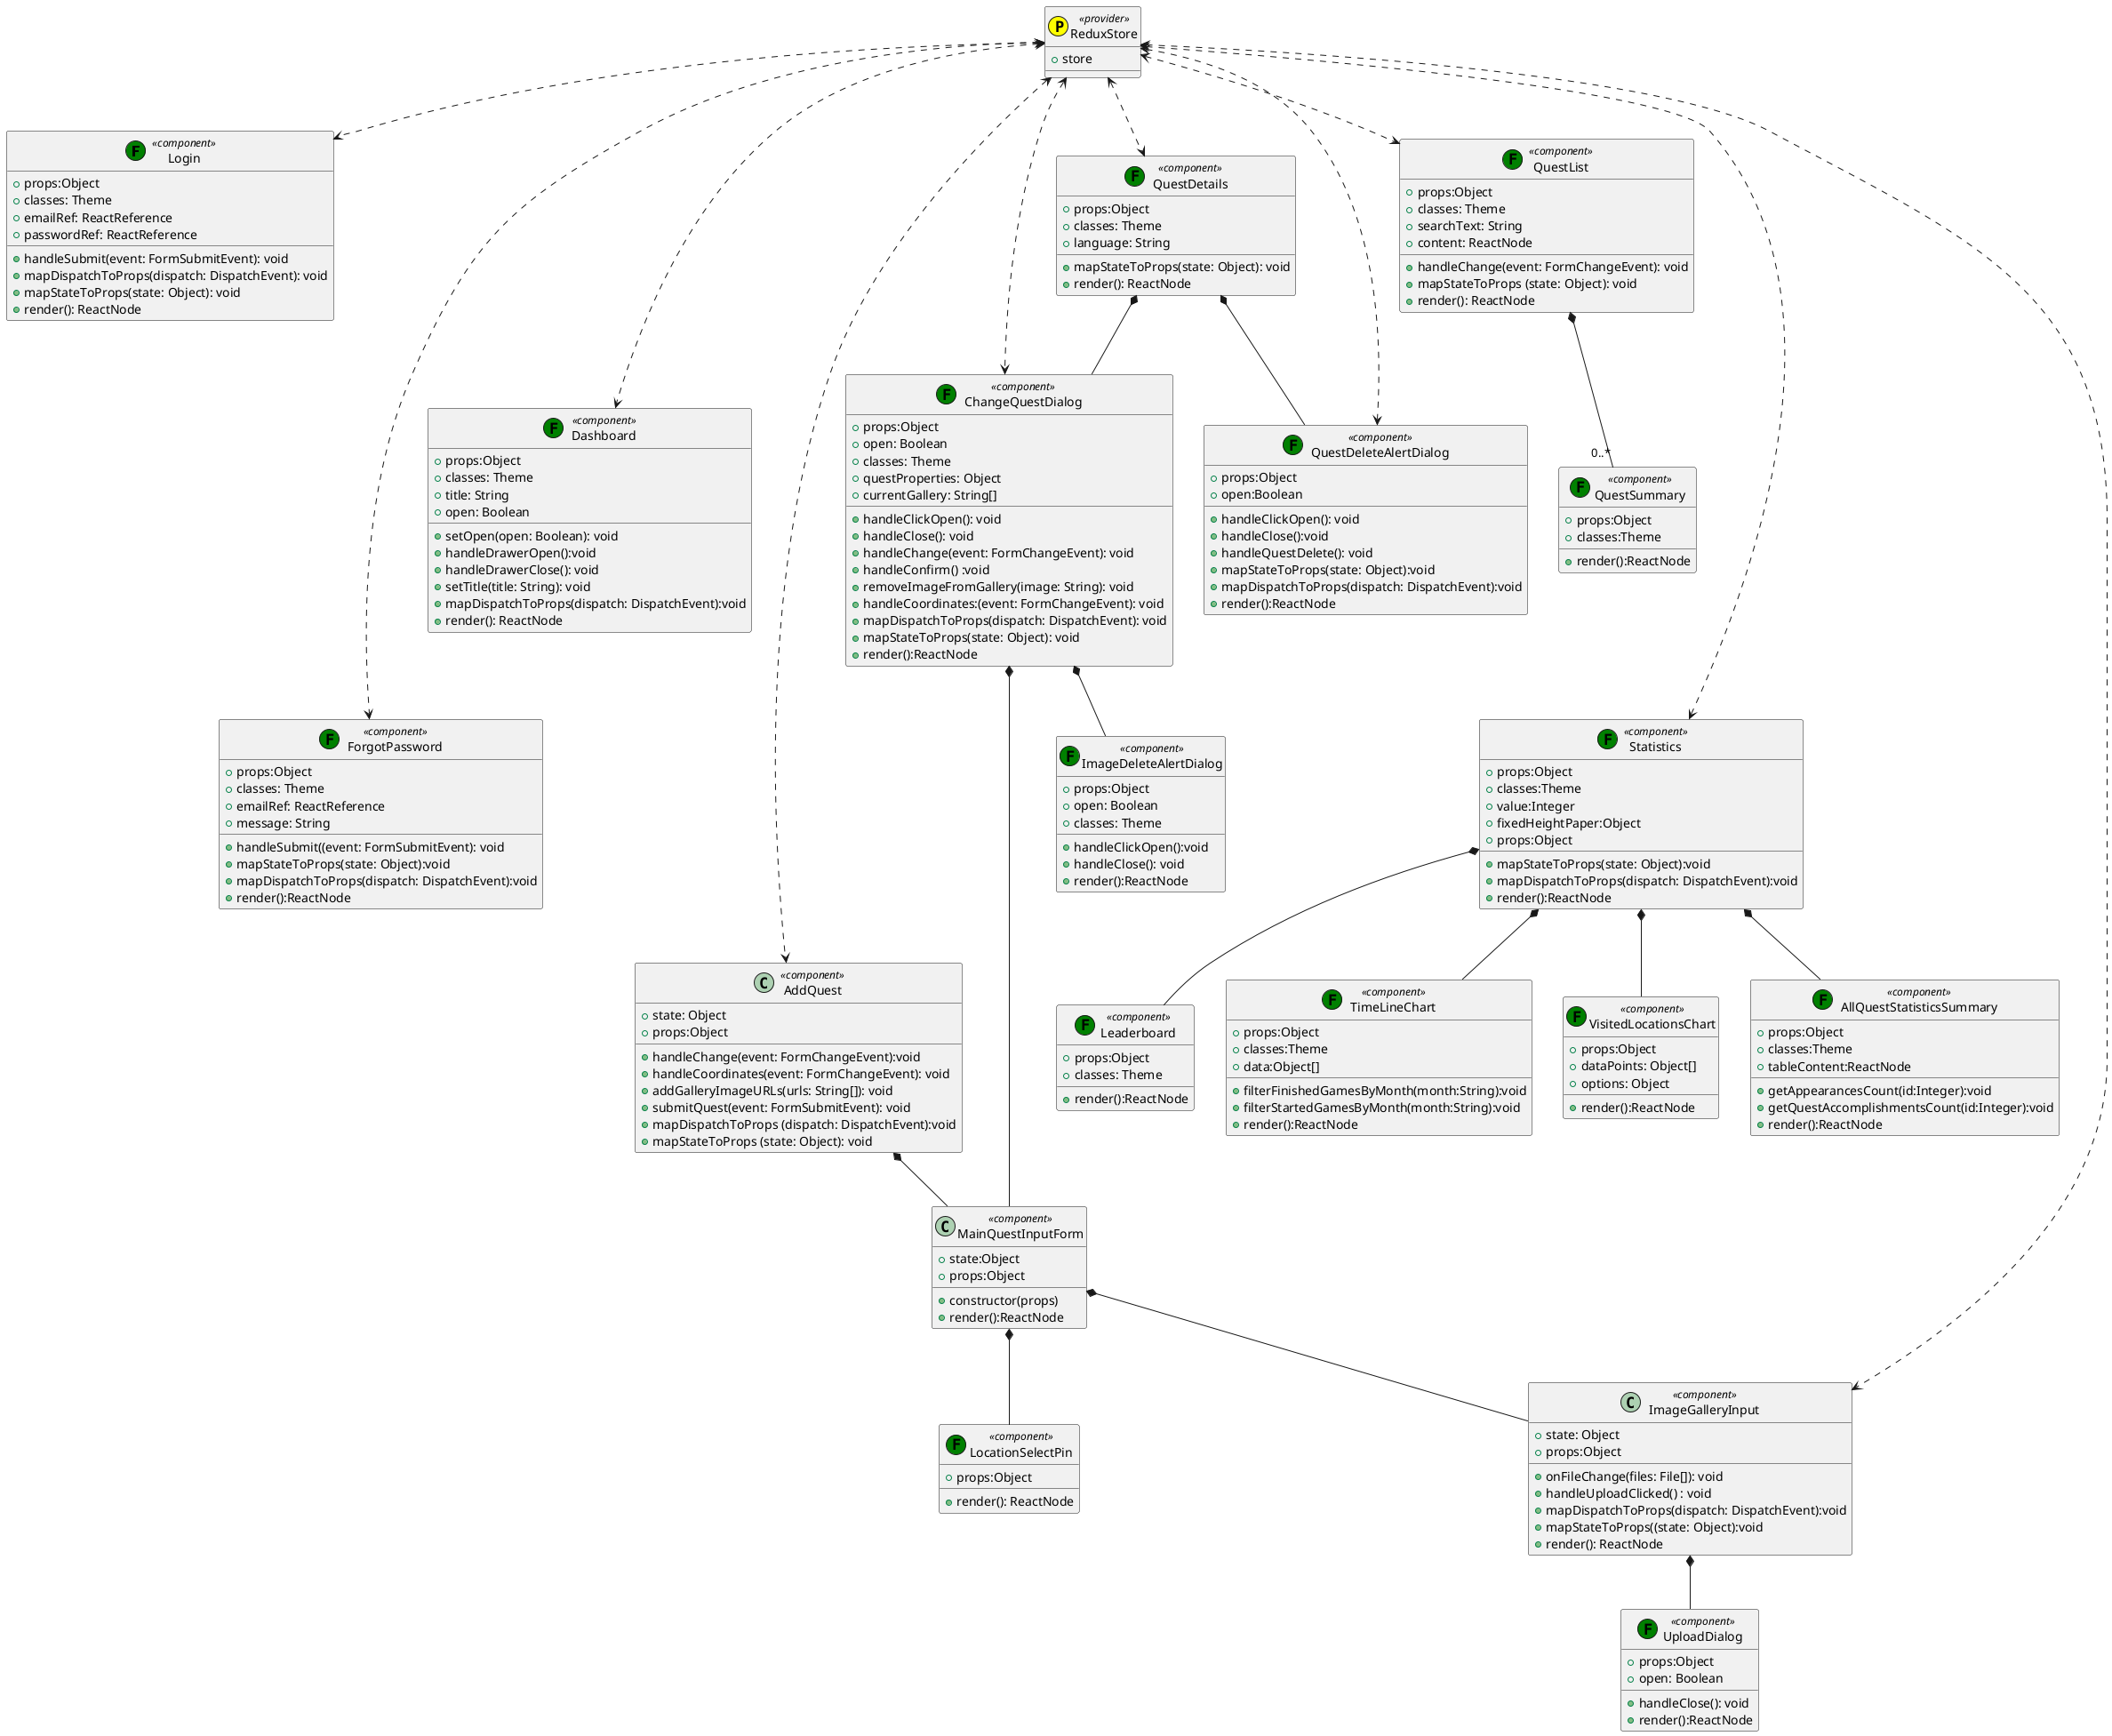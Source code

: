 @startuml
'https://plantuml.com/class-diagram

class Login <<(F, green) component>>
{
    +props:Object
    +classes: Theme
    +emailRef: ReactReference
    +passwordRef: ReactReference
    +handleSubmit(event: FormSubmitEvent): void
    +mapDispatchToProps(dispatch: DispatchEvent): void
    +mapStateToProps(state: Object): void
    +render(): ReactNode
}

class ForgotPassword <<(F, green) component>>
{
    +props:Object
    +classes: Theme
    +emailRef: ReactReference
    +message: String
    +handleSubmit((event: FormSubmitEvent): void
    +mapStateToProps(state: Object):void
    +mapDispatchToProps(dispatch: DispatchEvent):void
    +render():ReactNode
}

class Dashboard <<(F, green) component>>
{
    +props:Object
    +classes: Theme
    +title: String
    +open: Boolean
    +setOpen(open: Boolean): void
    +handleDrawerOpen():void
    +handleDrawerClose(): void
    +setTitle(title: String): void
    +mapDispatchToProps(dispatch: DispatchEvent):void
    +render(): ReactNode
}

class AddQuest <<component>>
{
    +state: Object
    +props:Object
    +handleChange(event: FormChangeEvent):void
    +handleCoordinates(event: FormChangeEvent): void
    +addGalleryImageURLs(urls: String[]): void
    +submitQuest(event: FormSubmitEvent): void
    +mapDispatchToProps (dispatch: DispatchEvent):void
    +mapStateToProps (state: Object): void

}

class QuestDetails <<(F, green) component>>
{
    +props:Object
    +classes: Theme
    +language: String
    +mapStateToProps(state: Object): void
    +render(): ReactNode
}

class QuestList <<(F, green) component>>
{
   +props:Object
    +classes: Theme
    +searchText: String
    +content: ReactNode
    +handleChange(event: FormChangeEvent): void
    +mapStateToProps (state: Object): void
    +render(): ReactNode
}

class QuestSummary <<(F, green) component>>
{
   +props:Object
    +classes:Theme
    +render():ReactNode
}

class ReduxStore <<(P, yellow) provider>>
{
    +store
}

class MainQuestInputForm <<component>>
{
    +state:Object
    +props:Object
    +constructor(props)
    +render():ReactNode
}

class ChangeQuestDialog <<(F, green) component>>
{
    +props:Object
    +open: Boolean
    +classes: Theme
    +questProperties: Object
    +currentGallery: String[]
    +handleClickOpen(): void
    +handleClose(): void
    +handleChange(event: FormChangeEvent): void
    +handleConfirm() :void
    +removeImageFromGallery(image: String): void
    +handleCoordinates:(event: FormChangeEvent): void
    +mapDispatchToProps(dispatch: DispatchEvent): void
    +mapStateToProps(state: Object): void
    +render():ReactNode
}


class ImageDeleteAlertDialog <<(F, green) component>>
{
    +props:Object
    +open: Boolean
    +classes: Theme
    +handleClickOpen():void
    +handleClose(): void
    +render():ReactNode
}

class QuestDeleteAlertDialog <<(F, green) component>>
{
    +props:Object
    +open:Boolean
    +handleClickOpen(): void
    +handleClose():void
    +handleQuestDelete(): void
    +mapStateToProps(state: Object):void
    +mapDispatchToProps(dispatch: DispatchEvent):void
    +render():ReactNode
}

class UploadDialog <<(F, green) component>>
{
    +props:Object
    +open: Boolean
    +handleClose(): void
    +render():ReactNode
}

class Statistics <<(F, green) component>>
{
   +props:Object
    +classes:Theme
    +value:Integer
    +fixedHeightPaper:Object
    +props:Object
    +mapStateToProps(state: Object):void
    +mapDispatchToProps(dispatch: DispatchEvent):void
    +render():ReactNode
}

class Leaderboard <<(F, green) component>>
{
    +props:Object
    +classes: Theme
    +render():ReactNode
}

class TimeLineChart <<(F, green) component>>
{
    +props:Object
    +classes:Theme
    +data:Object[]
    +filterFinishedGamesByMonth(month:String):void
    +filterStartedGamesByMonth(month:String):void
    +render():ReactNode
}

class VisitedLocationsChart <<(F, green) component>>
{
    +props:Object
    +dataPoints: Object[]
    +options: Object
    +render():ReactNode
}

class AllQuestStatisticsSummary <<(F, green) component>>
{
    +props:Object
    +classes:Theme
    +getAppearancesCount(id:Integer):void
    +getQuestAccomplishmentsCount(id:Integer):void
    +tableContent:ReactNode
    +render():ReactNode
}

class LocationSelectPin <<(F, green) component>>
{
    +props:Object
    +render(): ReactNode
}

class ImageGalleryInput <<component>>
{
    +state: Object
    +props:Object
    +onFileChange(files: File[]): void
    +handleUploadClicked() : void
    +mapDispatchToProps(dispatch: DispatchEvent):void
    +mapStateToProps((state: Object):void
    +render(): ReactNode
}

ReduxStore <..>QuestList
AddQuest *-- MainQuestInputForm
ChangeQuestDialog *-- MainQuestInputForm
ReduxStore <..> Login
ReduxStore <....> ForgotPassword
QuestList *-- "0..*" QuestSummary
QuestDetails *-- ChangeQuestDialog
QuestDetails *-- QuestDeleteAlertDialog
ChangeQuestDialog *-- ImageDeleteAlertDialog
MainQuestInputForm *-- LocationSelectPin
MainQuestInputForm *-- ImageGalleryInput
ImageGalleryInput *-- UploadDialog
Statistics *-- VisitedLocationsChart
Statistics *-- AllQuestStatisticsSummary
Statistics *-- TimeLineChart
Statistics *-- Leaderboard
ReduxStore <...> Dashboard
ReduxStore <..> ImageGalleryInput
ReduxStore <..> ChangeQuestDialog
ReduxStore <..> QuestDeleteAlertDialog
ReduxStore <.....>AddQuest
ReduxStore <..>QuestDetails
ReduxStore <....>Statistics
@enduml
